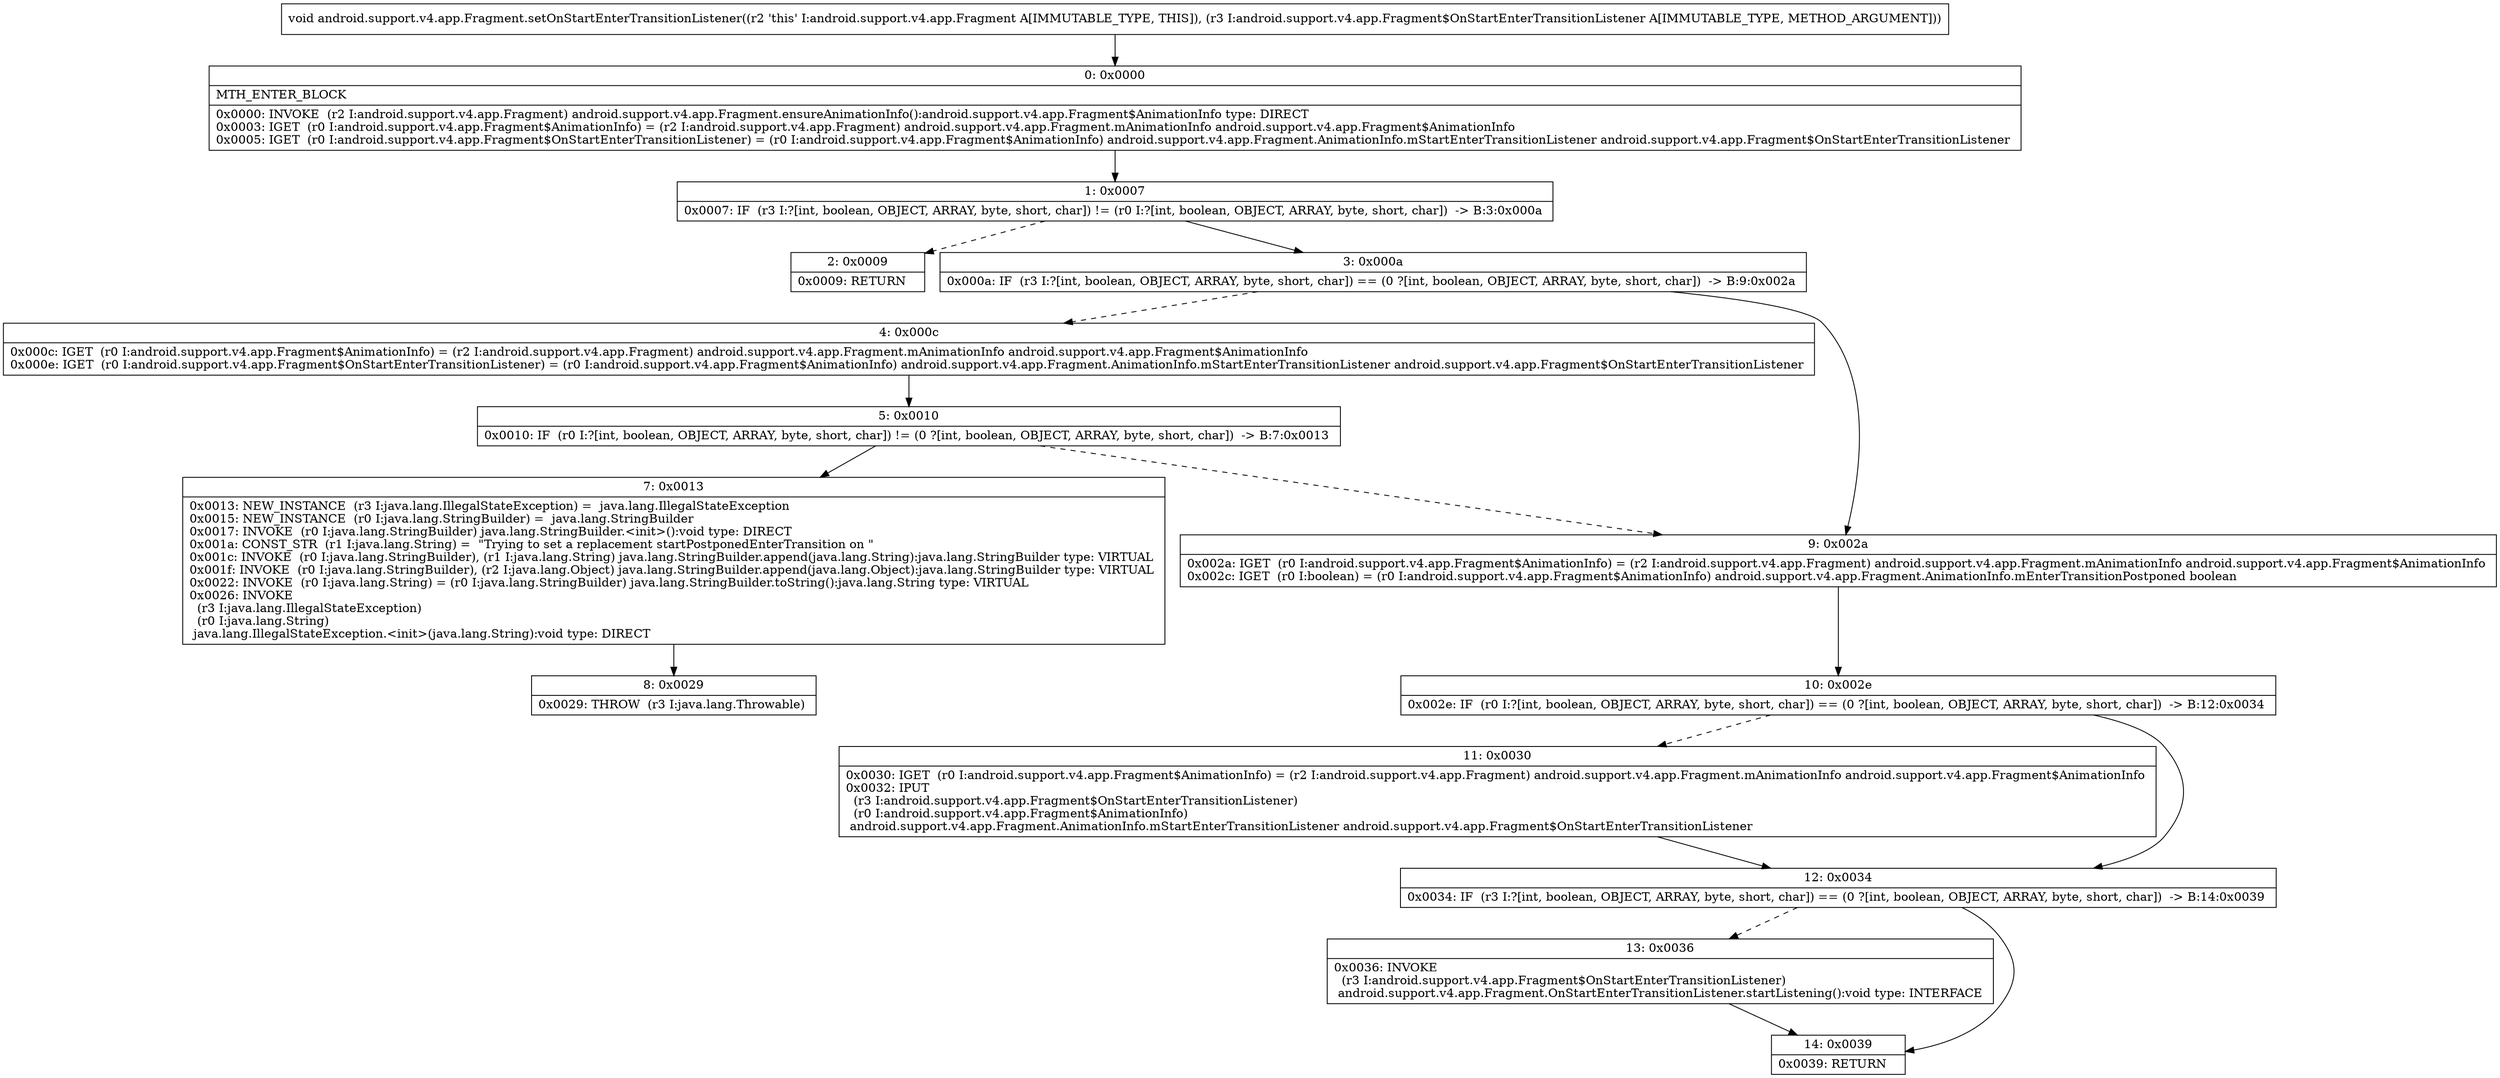 digraph "CFG forandroid.support.v4.app.Fragment.setOnStartEnterTransitionListener(Landroid\/support\/v4\/app\/Fragment$OnStartEnterTransitionListener;)V" {
Node_0 [shape=record,label="{0\:\ 0x0000|MTH_ENTER_BLOCK\l|0x0000: INVOKE  (r2 I:android.support.v4.app.Fragment) android.support.v4.app.Fragment.ensureAnimationInfo():android.support.v4.app.Fragment$AnimationInfo type: DIRECT \l0x0003: IGET  (r0 I:android.support.v4.app.Fragment$AnimationInfo) = (r2 I:android.support.v4.app.Fragment) android.support.v4.app.Fragment.mAnimationInfo android.support.v4.app.Fragment$AnimationInfo \l0x0005: IGET  (r0 I:android.support.v4.app.Fragment$OnStartEnterTransitionListener) = (r0 I:android.support.v4.app.Fragment$AnimationInfo) android.support.v4.app.Fragment.AnimationInfo.mStartEnterTransitionListener android.support.v4.app.Fragment$OnStartEnterTransitionListener \l}"];
Node_1 [shape=record,label="{1\:\ 0x0007|0x0007: IF  (r3 I:?[int, boolean, OBJECT, ARRAY, byte, short, char]) != (r0 I:?[int, boolean, OBJECT, ARRAY, byte, short, char])  \-\> B:3:0x000a \l}"];
Node_2 [shape=record,label="{2\:\ 0x0009|0x0009: RETURN   \l}"];
Node_3 [shape=record,label="{3\:\ 0x000a|0x000a: IF  (r3 I:?[int, boolean, OBJECT, ARRAY, byte, short, char]) == (0 ?[int, boolean, OBJECT, ARRAY, byte, short, char])  \-\> B:9:0x002a \l}"];
Node_4 [shape=record,label="{4\:\ 0x000c|0x000c: IGET  (r0 I:android.support.v4.app.Fragment$AnimationInfo) = (r2 I:android.support.v4.app.Fragment) android.support.v4.app.Fragment.mAnimationInfo android.support.v4.app.Fragment$AnimationInfo \l0x000e: IGET  (r0 I:android.support.v4.app.Fragment$OnStartEnterTransitionListener) = (r0 I:android.support.v4.app.Fragment$AnimationInfo) android.support.v4.app.Fragment.AnimationInfo.mStartEnterTransitionListener android.support.v4.app.Fragment$OnStartEnterTransitionListener \l}"];
Node_5 [shape=record,label="{5\:\ 0x0010|0x0010: IF  (r0 I:?[int, boolean, OBJECT, ARRAY, byte, short, char]) != (0 ?[int, boolean, OBJECT, ARRAY, byte, short, char])  \-\> B:7:0x0013 \l}"];
Node_7 [shape=record,label="{7\:\ 0x0013|0x0013: NEW_INSTANCE  (r3 I:java.lang.IllegalStateException) =  java.lang.IllegalStateException \l0x0015: NEW_INSTANCE  (r0 I:java.lang.StringBuilder) =  java.lang.StringBuilder \l0x0017: INVOKE  (r0 I:java.lang.StringBuilder) java.lang.StringBuilder.\<init\>():void type: DIRECT \l0x001a: CONST_STR  (r1 I:java.lang.String) =  \"Trying to set a replacement startPostponedEnterTransition on \" \l0x001c: INVOKE  (r0 I:java.lang.StringBuilder), (r1 I:java.lang.String) java.lang.StringBuilder.append(java.lang.String):java.lang.StringBuilder type: VIRTUAL \l0x001f: INVOKE  (r0 I:java.lang.StringBuilder), (r2 I:java.lang.Object) java.lang.StringBuilder.append(java.lang.Object):java.lang.StringBuilder type: VIRTUAL \l0x0022: INVOKE  (r0 I:java.lang.String) = (r0 I:java.lang.StringBuilder) java.lang.StringBuilder.toString():java.lang.String type: VIRTUAL \l0x0026: INVOKE  \l  (r3 I:java.lang.IllegalStateException)\l  (r0 I:java.lang.String)\l java.lang.IllegalStateException.\<init\>(java.lang.String):void type: DIRECT \l}"];
Node_8 [shape=record,label="{8\:\ 0x0029|0x0029: THROW  (r3 I:java.lang.Throwable) \l}"];
Node_9 [shape=record,label="{9\:\ 0x002a|0x002a: IGET  (r0 I:android.support.v4.app.Fragment$AnimationInfo) = (r2 I:android.support.v4.app.Fragment) android.support.v4.app.Fragment.mAnimationInfo android.support.v4.app.Fragment$AnimationInfo \l0x002c: IGET  (r0 I:boolean) = (r0 I:android.support.v4.app.Fragment$AnimationInfo) android.support.v4.app.Fragment.AnimationInfo.mEnterTransitionPostponed boolean \l}"];
Node_10 [shape=record,label="{10\:\ 0x002e|0x002e: IF  (r0 I:?[int, boolean, OBJECT, ARRAY, byte, short, char]) == (0 ?[int, boolean, OBJECT, ARRAY, byte, short, char])  \-\> B:12:0x0034 \l}"];
Node_11 [shape=record,label="{11\:\ 0x0030|0x0030: IGET  (r0 I:android.support.v4.app.Fragment$AnimationInfo) = (r2 I:android.support.v4.app.Fragment) android.support.v4.app.Fragment.mAnimationInfo android.support.v4.app.Fragment$AnimationInfo \l0x0032: IPUT  \l  (r3 I:android.support.v4.app.Fragment$OnStartEnterTransitionListener)\l  (r0 I:android.support.v4.app.Fragment$AnimationInfo)\l android.support.v4.app.Fragment.AnimationInfo.mStartEnterTransitionListener android.support.v4.app.Fragment$OnStartEnterTransitionListener \l}"];
Node_12 [shape=record,label="{12\:\ 0x0034|0x0034: IF  (r3 I:?[int, boolean, OBJECT, ARRAY, byte, short, char]) == (0 ?[int, boolean, OBJECT, ARRAY, byte, short, char])  \-\> B:14:0x0039 \l}"];
Node_13 [shape=record,label="{13\:\ 0x0036|0x0036: INVOKE  \l  (r3 I:android.support.v4.app.Fragment$OnStartEnterTransitionListener)\l android.support.v4.app.Fragment.OnStartEnterTransitionListener.startListening():void type: INTERFACE \l}"];
Node_14 [shape=record,label="{14\:\ 0x0039|0x0039: RETURN   \l}"];
MethodNode[shape=record,label="{void android.support.v4.app.Fragment.setOnStartEnterTransitionListener((r2 'this' I:android.support.v4.app.Fragment A[IMMUTABLE_TYPE, THIS]), (r3 I:android.support.v4.app.Fragment$OnStartEnterTransitionListener A[IMMUTABLE_TYPE, METHOD_ARGUMENT])) }"];
MethodNode -> Node_0;
Node_0 -> Node_1;
Node_1 -> Node_2[style=dashed];
Node_1 -> Node_3;
Node_3 -> Node_4[style=dashed];
Node_3 -> Node_9;
Node_4 -> Node_5;
Node_5 -> Node_7;
Node_5 -> Node_9[style=dashed];
Node_7 -> Node_8;
Node_9 -> Node_10;
Node_10 -> Node_11[style=dashed];
Node_10 -> Node_12;
Node_11 -> Node_12;
Node_12 -> Node_13[style=dashed];
Node_12 -> Node_14;
Node_13 -> Node_14;
}

